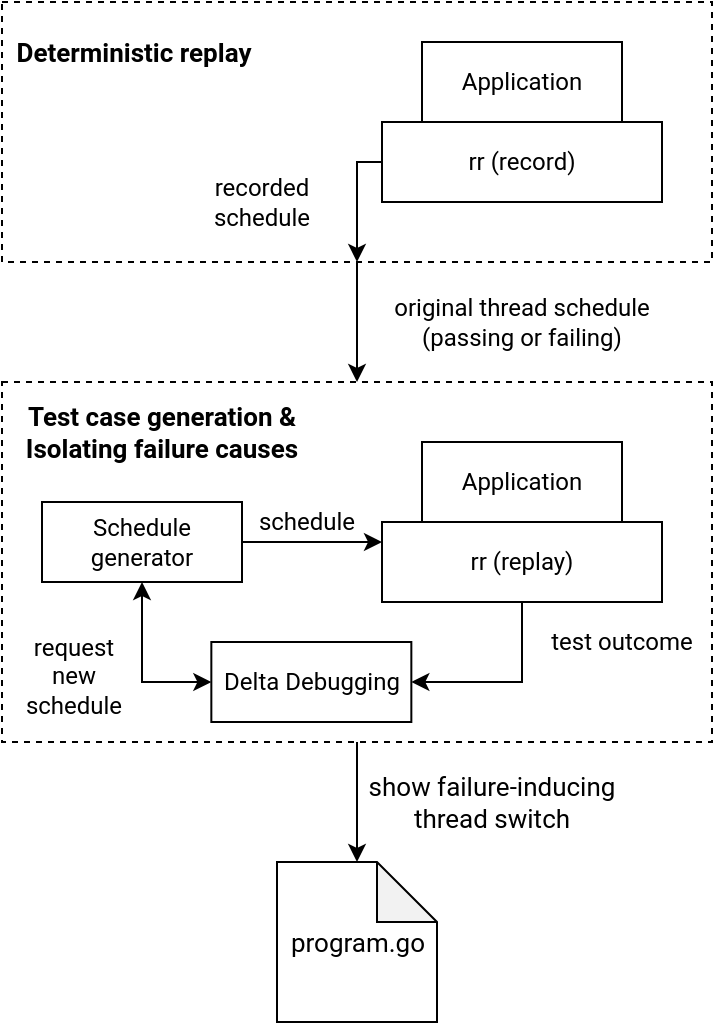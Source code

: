<mxfile version="12.4.8" type="device"><diagram id="NHsjWYR3Qg2nPQwDK8wU" name="Page-1"><mxGraphModel dx="1088" dy="625" grid="1" gridSize="10" guides="1" tooltips="1" connect="1" arrows="1" fold="1" page="1" pageScale="1" pageWidth="850" pageHeight="1100" math="0" shadow="0"><root><mxCell id="0"/><mxCell id="1" parent="0"/><mxCell id="D_cH22UHBVqzOoDTau_8-11" style="edgeStyle=orthogonalEdgeStyle;rounded=0;orthogonalLoop=1;jettySize=auto;html=1;entryX=0.5;entryY=0;entryDx=0;entryDy=0;fontFamily=Roboto;" edge="1" parent="1" source="D_cH22UHBVqzOoDTau_8-3" target="D_cH22UHBVqzOoDTau_8-7"><mxGeometry relative="1" as="geometry"/></mxCell><mxCell id="D_cH22UHBVqzOoDTau_8-3" value="" style="rounded=0;whiteSpace=wrap;html=1;dashed=1;fillColor=none;" vertex="1" parent="1"><mxGeometry x="270" y="60" width="355" height="130" as="geometry"/></mxCell><mxCell id="D_cH22UHBVqzOoDTau_8-4" value="Application" style="rounded=0;whiteSpace=wrap;html=1;fontFamily=Roboto;" vertex="1" parent="1"><mxGeometry x="480" y="80" width="100" height="40" as="geometry"/></mxCell><mxCell id="D_cH22UHBVqzOoDTau_8-18" style="edgeStyle=orthogonalEdgeStyle;rounded=0;orthogonalLoop=1;jettySize=auto;html=1;entryX=0.5;entryY=1;entryDx=0;entryDy=0;fontFamily=Roboto;exitX=0;exitY=0.5;exitDx=0;exitDy=0;" edge="1" parent="1" source="D_cH22UHBVqzOoDTau_8-5" target="D_cH22UHBVqzOoDTau_8-3"><mxGeometry relative="1" as="geometry"><Array as="points"><mxPoint x="447" y="140"/></Array></mxGeometry></mxCell><mxCell id="D_cH22UHBVqzOoDTau_8-5" value="rr (record)" style="rounded=0;whiteSpace=wrap;html=1;fontFamily=Roboto;" vertex="1" parent="1"><mxGeometry x="460" y="120" width="140" height="40" as="geometry"/></mxCell><mxCell id="D_cH22UHBVqzOoDTau_8-6" value="Deterministic replay" style="text;html=1;strokeColor=none;fillColor=none;align=center;verticalAlign=middle;whiteSpace=wrap;rounded=0;fontFamily=Roboto;fontStyle=1;fontSize=13;" vertex="1" parent="1"><mxGeometry x="276" y="70" width="120" height="30" as="geometry"/></mxCell><mxCell id="D_cH22UHBVqzOoDTau_8-40" style="edgeStyle=orthogonalEdgeStyle;rounded=0;orthogonalLoop=1;jettySize=auto;html=1;entryX=0.5;entryY=0;entryDx=0;entryDy=0;entryPerimeter=0;startArrow=none;startFill=0;fontFamily=Roboto;fontSize=13;" edge="1" parent="1" source="D_cH22UHBVqzOoDTau_8-7" target="D_cH22UHBVqzOoDTau_8-39"><mxGeometry relative="1" as="geometry"/></mxCell><mxCell id="D_cH22UHBVqzOoDTau_8-7" value="" style="rounded=0;whiteSpace=wrap;html=1;dashed=1;fillColor=none;" vertex="1" parent="1"><mxGeometry x="270" y="250" width="355" height="180" as="geometry"/></mxCell><mxCell id="D_cH22UHBVqzOoDTau_8-8" value="Application" style="rounded=0;whiteSpace=wrap;html=1;fontFamily=Roboto;" vertex="1" parent="1"><mxGeometry x="480" y="280" width="100" height="40" as="geometry"/></mxCell><mxCell id="D_cH22UHBVqzOoDTau_8-33" style="edgeStyle=orthogonalEdgeStyle;rounded=0;orthogonalLoop=1;jettySize=auto;html=1;entryX=1;entryY=0.5;entryDx=0;entryDy=0;fontFamily=Roboto;" edge="1" parent="1" source="D_cH22UHBVqzOoDTau_8-9" target="D_cH22UHBVqzOoDTau_8-32"><mxGeometry relative="1" as="geometry"/></mxCell><mxCell id="D_cH22UHBVqzOoDTau_8-9" value="rr (replay)" style="rounded=0;whiteSpace=wrap;html=1;fontFamily=Roboto;" vertex="1" parent="1"><mxGeometry x="460" y="320" width="140" height="40" as="geometry"/></mxCell><mxCell id="D_cH22UHBVqzOoDTau_8-10" value="Test case generation &amp;amp; Isolating failure causes" style="text;html=1;strokeColor=none;fillColor=none;align=center;verticalAlign=middle;whiteSpace=wrap;rounded=0;fontFamily=Roboto;fontStyle=1;fontSize=13;" vertex="1" parent="1"><mxGeometry x="280" y="260" width="140" height="30" as="geometry"/></mxCell><mxCell id="D_cH22UHBVqzOoDTau_8-12" value="original thread schedule (passing or failing)" style="text;html=1;strokeColor=none;fillColor=none;align=center;verticalAlign=middle;whiteSpace=wrap;rounded=0;fontFamily=Roboto;" vertex="1" parent="1"><mxGeometry x="450" y="210" width="160" height="20" as="geometry"/></mxCell><mxCell id="D_cH22UHBVqzOoDTau_8-14" style="edgeStyle=orthogonalEdgeStyle;rounded=0;orthogonalLoop=1;jettySize=auto;html=1;entryX=0;entryY=0.25;entryDx=0;entryDy=0;fontFamily=Roboto;" edge="1" parent="1" source="D_cH22UHBVqzOoDTau_8-13" target="D_cH22UHBVqzOoDTau_8-9"><mxGeometry relative="1" as="geometry"/></mxCell><mxCell id="D_cH22UHBVqzOoDTau_8-13" value="Schedule&lt;br&gt;generator" style="rounded=0;whiteSpace=wrap;html=1;fontFamily=Roboto;" vertex="1" parent="1"><mxGeometry x="290" y="310" width="100" height="40" as="geometry"/></mxCell><mxCell id="D_cH22UHBVqzOoDTau_8-16" value="schedule" style="text;html=1;strokeColor=none;fillColor=none;align=center;verticalAlign=middle;whiteSpace=wrap;rounded=0;fontFamily=Roboto;" vertex="1" parent="1"><mxGeometry x="395" y="310" width="55" height="20" as="geometry"/></mxCell><mxCell id="D_cH22UHBVqzOoDTau_8-19" value="recorded schedule" style="text;html=1;strokeColor=none;fillColor=none;align=center;verticalAlign=middle;whiteSpace=wrap;rounded=0;fontFamily=Roboto;" vertex="1" parent="1"><mxGeometry x="370" y="150" width="60" height="20" as="geometry"/></mxCell><mxCell id="D_cH22UHBVqzOoDTau_8-37" style="edgeStyle=orthogonalEdgeStyle;rounded=0;orthogonalLoop=1;jettySize=auto;html=1;entryX=0.5;entryY=1;entryDx=0;entryDy=0;fontFamily=Roboto;exitX=0;exitY=0.5;exitDx=0;exitDy=0;startArrow=classic;startFill=1;" edge="1" parent="1" source="D_cH22UHBVqzOoDTau_8-32" target="D_cH22UHBVqzOoDTau_8-13"><mxGeometry relative="1" as="geometry"/></mxCell><mxCell id="D_cH22UHBVqzOoDTau_8-32" value="Delta Debugging" style="rounded=0;whiteSpace=wrap;html=1;fontFamily=Roboto;" vertex="1" parent="1"><mxGeometry x="374.67" y="380" width="100" height="40" as="geometry"/></mxCell><mxCell id="D_cH22UHBVqzOoDTau_8-35" value="test outcome" style="text;html=1;strokeColor=none;fillColor=none;align=center;verticalAlign=middle;whiteSpace=wrap;rounded=0;fontFamily=Roboto;" vertex="1" parent="1"><mxGeometry x="540" y="370" width="80" height="20" as="geometry"/></mxCell><mxCell id="D_cH22UHBVqzOoDTau_8-38" value="request&lt;br&gt;new schedule" style="text;html=1;strokeColor=none;fillColor=none;align=center;verticalAlign=middle;whiteSpace=wrap;rounded=0;fontFamily=Roboto;" vertex="1" parent="1"><mxGeometry x="276" y="377" width="60" height="40" as="geometry"/></mxCell><mxCell id="D_cH22UHBVqzOoDTau_8-39" value="program.go" style="shape=note;whiteSpace=wrap;html=1;backgroundOutline=1;darkOpacity=0.05;fillColor=none;fontFamily=Roboto;fontSize=13;" vertex="1" parent="1"><mxGeometry x="407.5" y="490" width="80" height="80" as="geometry"/></mxCell><mxCell id="D_cH22UHBVqzOoDTau_8-41" value="show failure-inducing thread switch" style="text;html=1;strokeColor=none;fillColor=none;align=center;verticalAlign=middle;whiteSpace=wrap;rounded=0;fontFamily=Roboto;fontSize=13;" vertex="1" parent="1"><mxGeometry x="440" y="450" width="150" height="20" as="geometry"/></mxCell></root></mxGraphModel></diagram></mxfile>